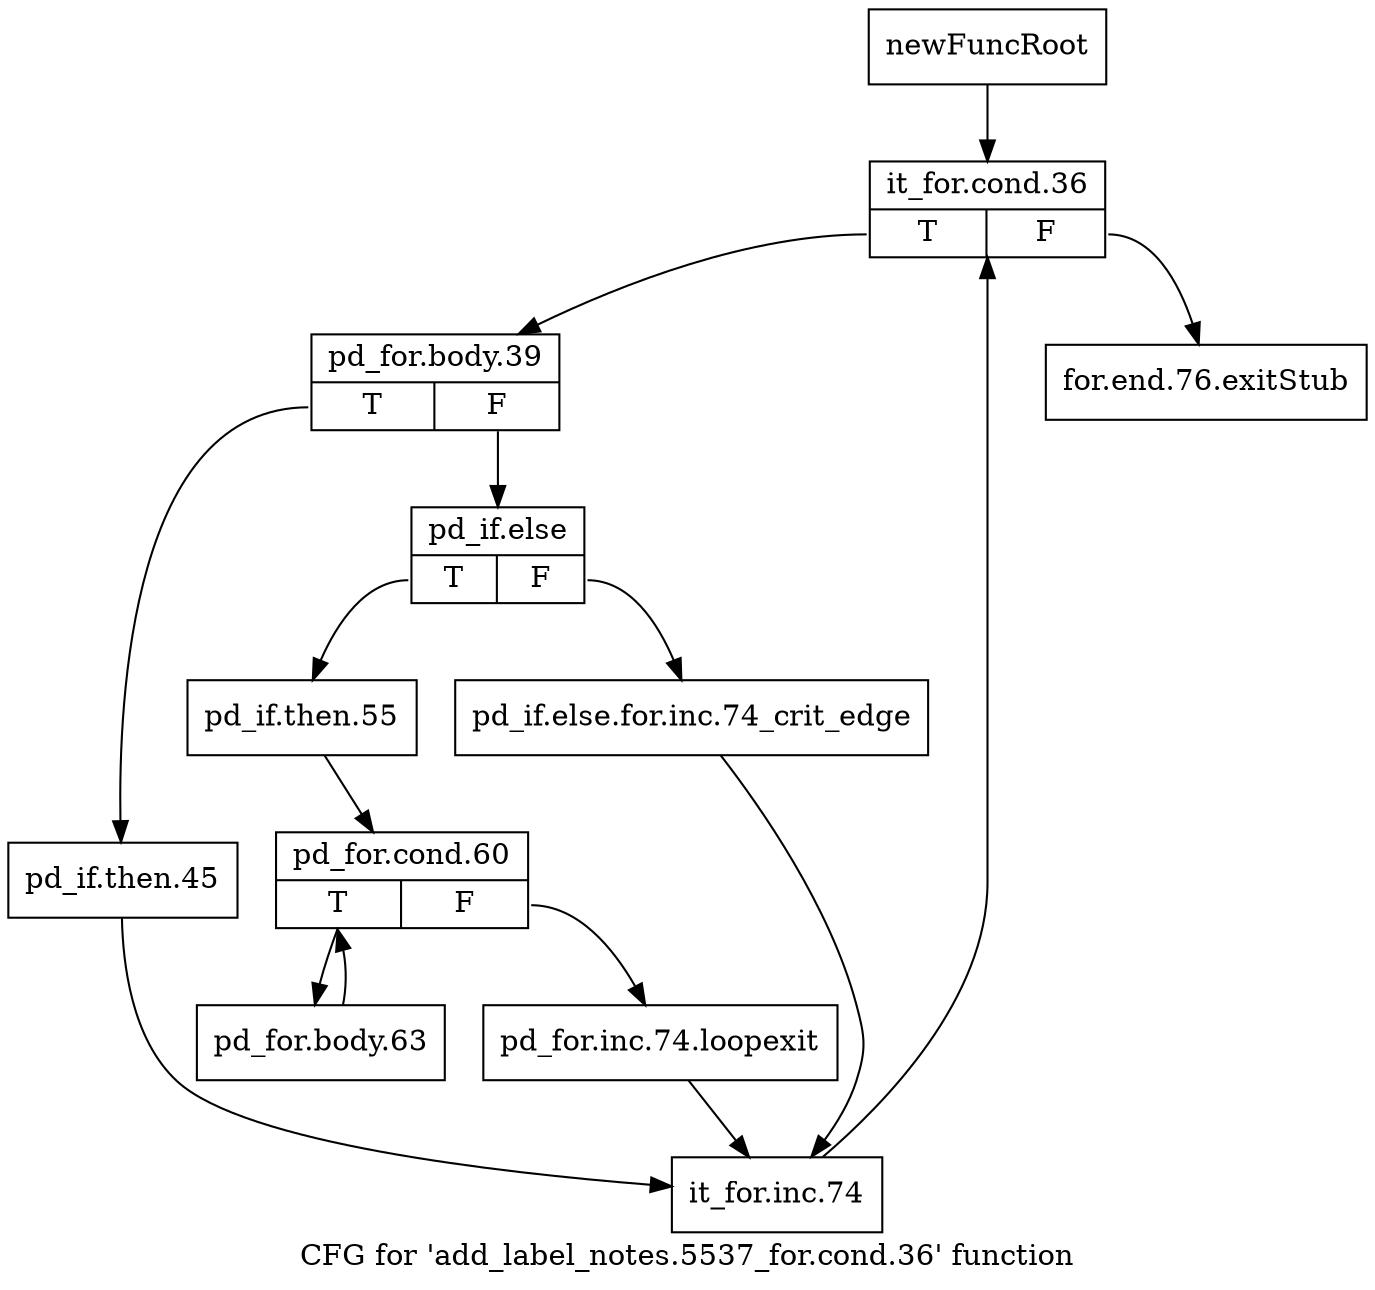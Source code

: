 digraph "CFG for 'add_label_notes.5537_for.cond.36' function" {
	label="CFG for 'add_label_notes.5537_for.cond.36' function";

	Node0xb6c7660 [shape=record,label="{newFuncRoot}"];
	Node0xb6c7660 -> Node0xb6c7700;
	Node0xb6c76b0 [shape=record,label="{for.end.76.exitStub}"];
	Node0xb6c7700 [shape=record,label="{it_for.cond.36|{<s0>T|<s1>F}}"];
	Node0xb6c7700:s0 -> Node0xb6c7750;
	Node0xb6c7700:s1 -> Node0xb6c76b0;
	Node0xb6c7750 [shape=record,label="{pd_for.body.39|{<s0>T|<s1>F}}"];
	Node0xb6c7750:s0 -> Node0xb6c7980;
	Node0xb6c7750:s1 -> Node0xb6c77a0;
	Node0xb6c77a0 [shape=record,label="{pd_if.else|{<s0>T|<s1>F}}"];
	Node0xb6c77a0:s0 -> Node0xb6c7840;
	Node0xb6c77a0:s1 -> Node0xb6c77f0;
	Node0xb6c77f0 [shape=record,label="{pd_if.else.for.inc.74_crit_edge}"];
	Node0xb6c77f0 -> Node0xb6c79d0;
	Node0xb6c7840 [shape=record,label="{pd_if.then.55}"];
	Node0xb6c7840 -> Node0xb6c7890;
	Node0xb6c7890 [shape=record,label="{pd_for.cond.60|{<s0>T|<s1>F}}"];
	Node0xb6c7890:s0 -> Node0xb6c7930;
	Node0xb6c7890:s1 -> Node0xb6c78e0;
	Node0xb6c78e0 [shape=record,label="{pd_for.inc.74.loopexit}"];
	Node0xb6c78e0 -> Node0xb6c79d0;
	Node0xb6c7930 [shape=record,label="{pd_for.body.63}"];
	Node0xb6c7930 -> Node0xb6c7890;
	Node0xb6c7980 [shape=record,label="{pd_if.then.45}"];
	Node0xb6c7980 -> Node0xb6c79d0;
	Node0xb6c79d0 [shape=record,label="{it_for.inc.74}"];
	Node0xb6c79d0 -> Node0xb6c7700;
}
